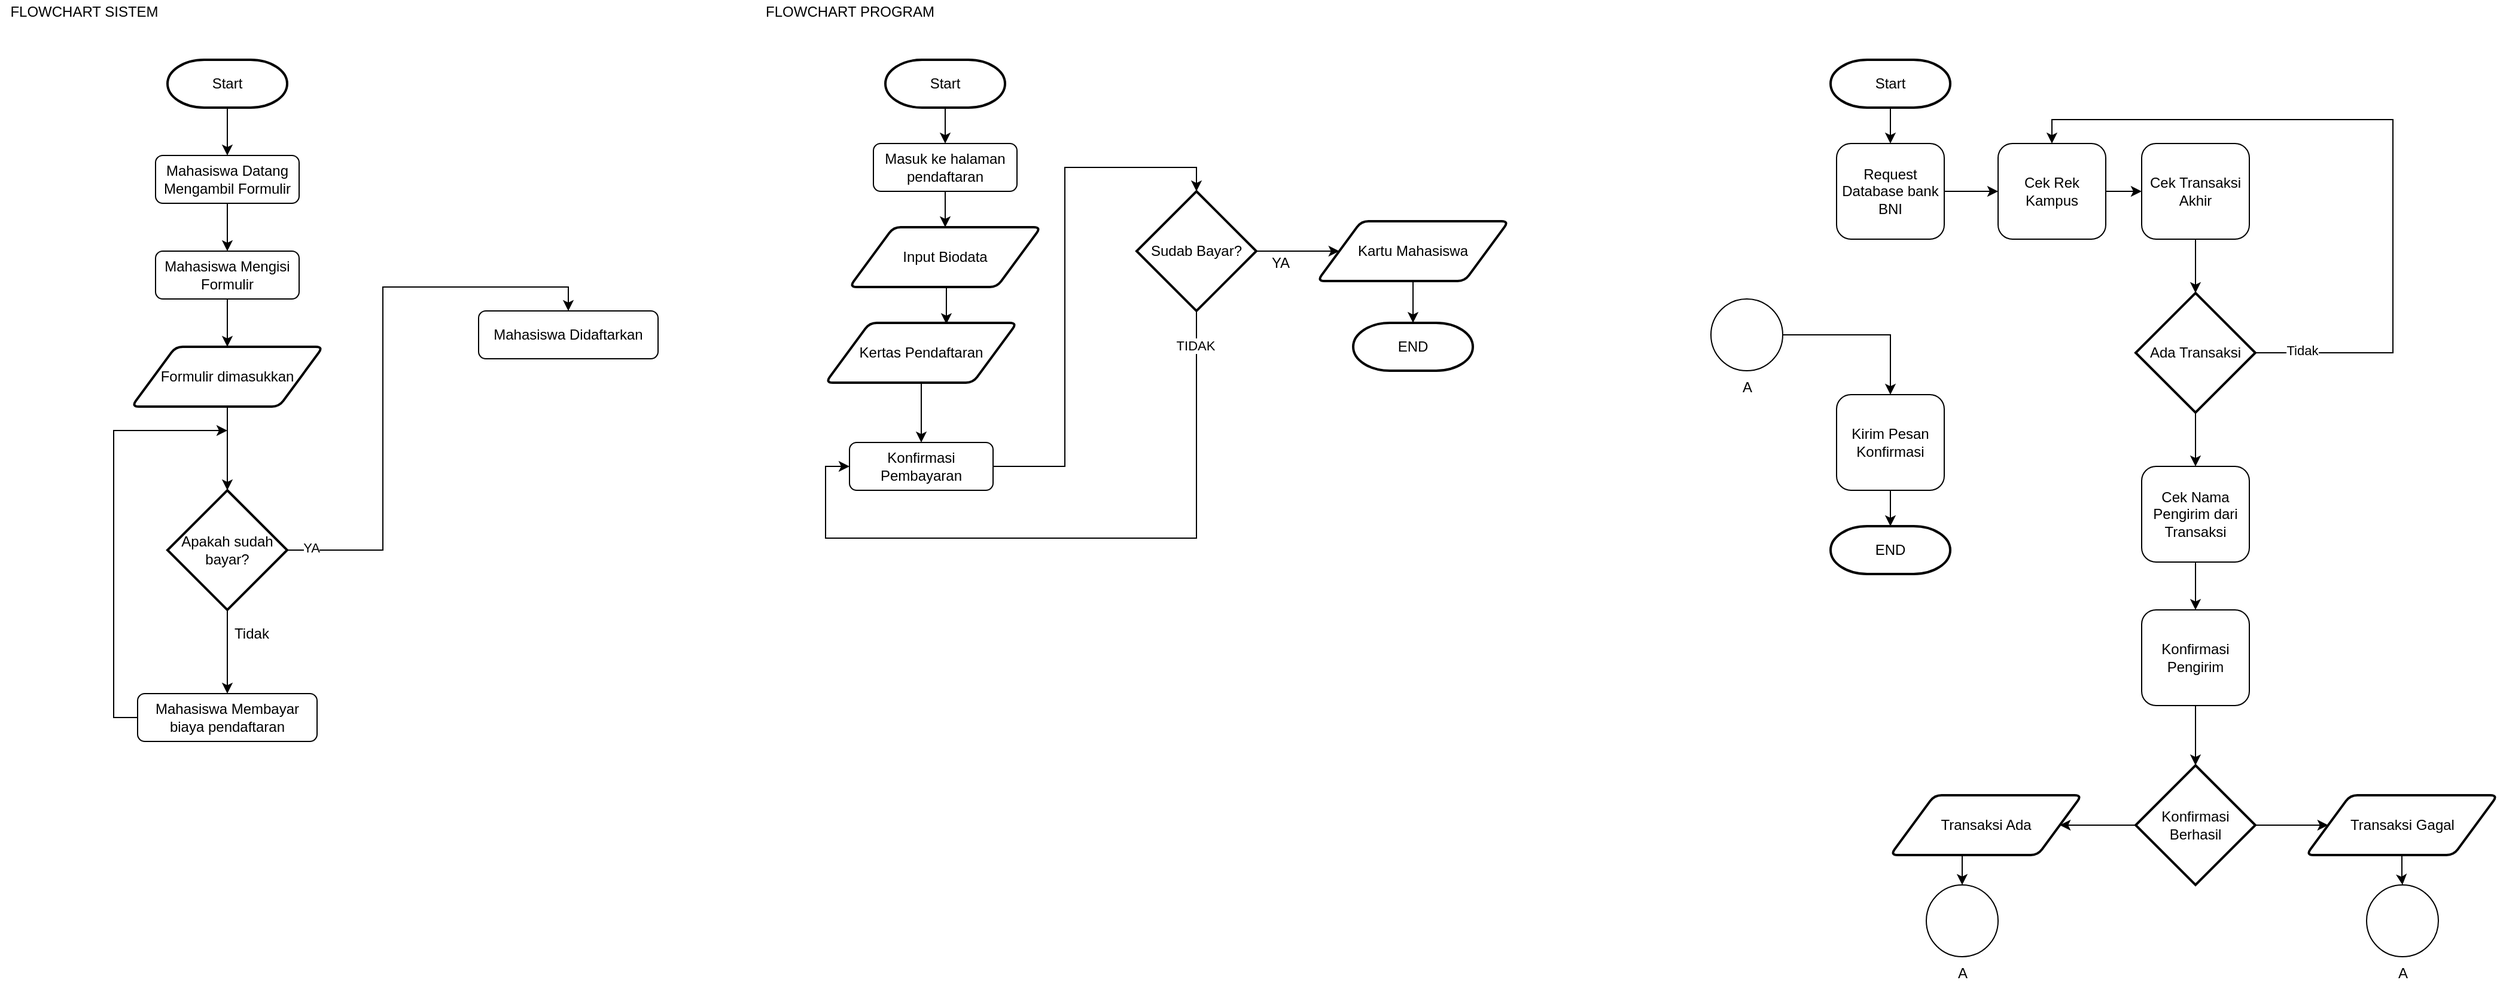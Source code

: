 <mxfile version="13.7.8" type="github">
  <diagram id="C5RBs43oDa-KdzZeNtuy" name="Page-1">
    <mxGraphModel dx="868" dy="520" grid="1" gridSize="10" guides="1" tooltips="1" connect="1" arrows="1" fold="1" page="1" pageScale="1" pageWidth="827" pageHeight="1169" math="0" shadow="0">
      <root>
        <mxCell id="WIyWlLk6GJQsqaUBKTNV-0" />
        <mxCell id="WIyWlLk6GJQsqaUBKTNV-1" parent="WIyWlLk6GJQsqaUBKTNV-0" />
        <mxCell id="hZAb5yGBT-T0NqIuAjGt-6" style="edgeStyle=orthogonalEdgeStyle;rounded=0;orthogonalLoop=1;jettySize=auto;html=1;exitX=0.5;exitY=1;exitDx=0;exitDy=0;exitPerimeter=0;entryX=0.5;entryY=0;entryDx=0;entryDy=0;" edge="1" parent="WIyWlLk6GJQsqaUBKTNV-1" source="hZAb5yGBT-T0NqIuAjGt-1" target="hZAb5yGBT-T0NqIuAjGt-2">
          <mxGeometry relative="1" as="geometry" />
        </mxCell>
        <mxCell id="hZAb5yGBT-T0NqIuAjGt-1" value="Start" style="strokeWidth=2;html=1;shape=mxgraph.flowchart.terminator;whiteSpace=wrap;" vertex="1" parent="WIyWlLk6GJQsqaUBKTNV-1">
          <mxGeometry x="200" y="100" width="100" height="40" as="geometry" />
        </mxCell>
        <mxCell id="hZAb5yGBT-T0NqIuAjGt-7" style="edgeStyle=orthogonalEdgeStyle;rounded=0;orthogonalLoop=1;jettySize=auto;html=1;exitX=0.5;exitY=1;exitDx=0;exitDy=0;entryX=0.5;entryY=0;entryDx=0;entryDy=0;" edge="1" parent="WIyWlLk6GJQsqaUBKTNV-1" source="hZAb5yGBT-T0NqIuAjGt-2" target="hZAb5yGBT-T0NqIuAjGt-3">
          <mxGeometry relative="1" as="geometry" />
        </mxCell>
        <mxCell id="hZAb5yGBT-T0NqIuAjGt-2" value="Mahasiswa Datang Mengambil Formulir" style="rounded=1;whiteSpace=wrap;html=1;fontSize=12;glass=0;strokeWidth=1;shadow=0;" vertex="1" parent="WIyWlLk6GJQsqaUBKTNV-1">
          <mxGeometry x="190" y="180" width="120" height="40" as="geometry" />
        </mxCell>
        <mxCell id="hZAb5yGBT-T0NqIuAjGt-8" style="edgeStyle=orthogonalEdgeStyle;rounded=0;orthogonalLoop=1;jettySize=auto;html=1;exitX=0.5;exitY=1;exitDx=0;exitDy=0;entryX=0.5;entryY=0;entryDx=0;entryDy=0;" edge="1" parent="WIyWlLk6GJQsqaUBKTNV-1" source="hZAb5yGBT-T0NqIuAjGt-3" target="hZAb5yGBT-T0NqIuAjGt-4">
          <mxGeometry relative="1" as="geometry" />
        </mxCell>
        <mxCell id="hZAb5yGBT-T0NqIuAjGt-3" value="Mahasiswa Mengisi Formulir" style="rounded=1;whiteSpace=wrap;html=1;fontSize=12;glass=0;strokeWidth=1;shadow=0;" vertex="1" parent="WIyWlLk6GJQsqaUBKTNV-1">
          <mxGeometry x="190" y="260" width="120" height="40" as="geometry" />
        </mxCell>
        <mxCell id="hZAb5yGBT-T0NqIuAjGt-9" style="edgeStyle=orthogonalEdgeStyle;rounded=0;orthogonalLoop=1;jettySize=auto;html=1;exitX=0.5;exitY=1;exitDx=0;exitDy=0;entryX=0.5;entryY=0;entryDx=0;entryDy=0;entryPerimeter=0;" edge="1" parent="WIyWlLk6GJQsqaUBKTNV-1" source="hZAb5yGBT-T0NqIuAjGt-4" target="hZAb5yGBT-T0NqIuAjGt-5">
          <mxGeometry relative="1" as="geometry" />
        </mxCell>
        <mxCell id="hZAb5yGBT-T0NqIuAjGt-4" value="Formulir dimasukkan" style="shape=parallelogram;html=1;strokeWidth=2;perimeter=parallelogramPerimeter;whiteSpace=wrap;rounded=1;arcSize=12;size=0.23;" vertex="1" parent="WIyWlLk6GJQsqaUBKTNV-1">
          <mxGeometry x="170" y="340" width="160" height="50" as="geometry" />
        </mxCell>
        <mxCell id="hZAb5yGBT-T0NqIuAjGt-11" style="edgeStyle=orthogonalEdgeStyle;rounded=0;orthogonalLoop=1;jettySize=auto;html=1;exitX=1;exitY=0.5;exitDx=0;exitDy=0;exitPerimeter=0;entryX=0.5;entryY=0;entryDx=0;entryDy=0;" edge="1" parent="WIyWlLk6GJQsqaUBKTNV-1" source="hZAb5yGBT-T0NqIuAjGt-5" target="hZAb5yGBT-T0NqIuAjGt-10">
          <mxGeometry relative="1" as="geometry" />
        </mxCell>
        <mxCell id="hZAb5yGBT-T0NqIuAjGt-13" value="YA" style="edgeLabel;html=1;align=center;verticalAlign=middle;resizable=0;points=[];" vertex="1" connectable="0" parent="hZAb5yGBT-T0NqIuAjGt-11">
          <mxGeometry x="-0.918" y="2" relative="1" as="geometry">
            <mxPoint as="offset" />
          </mxGeometry>
        </mxCell>
        <mxCell id="hZAb5yGBT-T0NqIuAjGt-15" style="edgeStyle=orthogonalEdgeStyle;rounded=0;orthogonalLoop=1;jettySize=auto;html=1;exitX=0.5;exitY=1;exitDx=0;exitDy=0;exitPerimeter=0;entryX=0.5;entryY=0;entryDx=0;entryDy=0;" edge="1" parent="WIyWlLk6GJQsqaUBKTNV-1" source="hZAb5yGBT-T0NqIuAjGt-5" target="hZAb5yGBT-T0NqIuAjGt-14">
          <mxGeometry relative="1" as="geometry" />
        </mxCell>
        <mxCell id="hZAb5yGBT-T0NqIuAjGt-5" value="Apakah sudah bayar?" style="strokeWidth=2;html=1;shape=mxgraph.flowchart.decision;whiteSpace=wrap;" vertex="1" parent="WIyWlLk6GJQsqaUBKTNV-1">
          <mxGeometry x="200" y="460" width="100" height="100" as="geometry" />
        </mxCell>
        <mxCell id="hZAb5yGBT-T0NqIuAjGt-10" value="Mahasiswa Didaftarkan" style="rounded=1;whiteSpace=wrap;html=1;fontSize=12;glass=0;strokeWidth=1;shadow=0;" vertex="1" parent="WIyWlLk6GJQsqaUBKTNV-1">
          <mxGeometry x="460" y="310" width="150" height="40" as="geometry" />
        </mxCell>
        <mxCell id="hZAb5yGBT-T0NqIuAjGt-22" style="edgeStyle=orthogonalEdgeStyle;rounded=0;orthogonalLoop=1;jettySize=auto;html=1;exitX=0;exitY=0.5;exitDx=0;exitDy=0;" edge="1" parent="WIyWlLk6GJQsqaUBKTNV-1" source="hZAb5yGBT-T0NqIuAjGt-14">
          <mxGeometry relative="1" as="geometry">
            <mxPoint x="250" y="410" as="targetPoint" />
            <Array as="points">
              <mxPoint x="155" y="650" />
              <mxPoint x="155" y="410" />
            </Array>
          </mxGeometry>
        </mxCell>
        <mxCell id="hZAb5yGBT-T0NqIuAjGt-14" value="Mahasiswa Membayar biaya pendaftaran" style="rounded=1;whiteSpace=wrap;html=1;fontSize=12;glass=0;strokeWidth=1;shadow=0;" vertex="1" parent="WIyWlLk6GJQsqaUBKTNV-1">
          <mxGeometry x="175" y="630" width="150" height="40" as="geometry" />
        </mxCell>
        <mxCell id="hZAb5yGBT-T0NqIuAjGt-23" value="Tidak" style="text;html=1;align=center;verticalAlign=middle;resizable=0;points=[];autosize=1;" vertex="1" parent="WIyWlLk6GJQsqaUBKTNV-1">
          <mxGeometry x="250" y="570" width="40" height="20" as="geometry" />
        </mxCell>
        <mxCell id="hZAb5yGBT-T0NqIuAjGt-24" value="FLOWCHART SISTEM" style="text;html=1;align=center;verticalAlign=middle;resizable=0;points=[];autosize=1;" vertex="1" parent="WIyWlLk6GJQsqaUBKTNV-1">
          <mxGeometry x="60" y="50" width="140" height="20" as="geometry" />
        </mxCell>
        <mxCell id="hZAb5yGBT-T0NqIuAjGt-31" style="edgeStyle=orthogonalEdgeStyle;rounded=0;orthogonalLoop=1;jettySize=auto;html=1;exitX=0.5;exitY=1;exitDx=0;exitDy=0;exitPerimeter=0;entryX=0.5;entryY=0;entryDx=0;entryDy=0;" edge="1" parent="WIyWlLk6GJQsqaUBKTNV-1" source="hZAb5yGBT-T0NqIuAjGt-25" target="hZAb5yGBT-T0NqIuAjGt-26">
          <mxGeometry relative="1" as="geometry" />
        </mxCell>
        <mxCell id="hZAb5yGBT-T0NqIuAjGt-25" value="Start" style="strokeWidth=2;html=1;shape=mxgraph.flowchart.terminator;whiteSpace=wrap;" vertex="1" parent="WIyWlLk6GJQsqaUBKTNV-1">
          <mxGeometry x="800" y="100" width="100" height="40" as="geometry" />
        </mxCell>
        <mxCell id="hZAb5yGBT-T0NqIuAjGt-32" style="edgeStyle=orthogonalEdgeStyle;rounded=0;orthogonalLoop=1;jettySize=auto;html=1;exitX=0.5;exitY=1;exitDx=0;exitDy=0;entryX=0.5;entryY=0;entryDx=0;entryDy=0;" edge="1" parent="WIyWlLk6GJQsqaUBKTNV-1" source="hZAb5yGBT-T0NqIuAjGt-26" target="hZAb5yGBT-T0NqIuAjGt-27">
          <mxGeometry relative="1" as="geometry" />
        </mxCell>
        <mxCell id="hZAb5yGBT-T0NqIuAjGt-26" value="Masuk ke halaman pendaftaran" style="rounded=1;whiteSpace=wrap;html=1;fontSize=12;glass=0;strokeWidth=1;shadow=0;" vertex="1" parent="WIyWlLk6GJQsqaUBKTNV-1">
          <mxGeometry x="790" y="170" width="120" height="40" as="geometry" />
        </mxCell>
        <mxCell id="hZAb5yGBT-T0NqIuAjGt-33" style="edgeStyle=orthogonalEdgeStyle;rounded=0;orthogonalLoop=1;jettySize=auto;html=1;exitX=0.5;exitY=1;exitDx=0;exitDy=0;entryX=0.631;entryY=0.02;entryDx=0;entryDy=0;entryPerimeter=0;" edge="1" parent="WIyWlLk6GJQsqaUBKTNV-1" source="hZAb5yGBT-T0NqIuAjGt-27" target="hZAb5yGBT-T0NqIuAjGt-28">
          <mxGeometry relative="1" as="geometry" />
        </mxCell>
        <mxCell id="hZAb5yGBT-T0NqIuAjGt-27" value="Input Biodata" style="shape=parallelogram;html=1;strokeWidth=2;perimeter=parallelogramPerimeter;whiteSpace=wrap;rounded=1;arcSize=12;size=0.23;" vertex="1" parent="WIyWlLk6GJQsqaUBKTNV-1">
          <mxGeometry x="770" y="240" width="160" height="50" as="geometry" />
        </mxCell>
        <mxCell id="hZAb5yGBT-T0NqIuAjGt-34" style="edgeStyle=orthogonalEdgeStyle;rounded=0;orthogonalLoop=1;jettySize=auto;html=1;exitX=0.5;exitY=1;exitDx=0;exitDy=0;entryX=0.5;entryY=0;entryDx=0;entryDy=0;" edge="1" parent="WIyWlLk6GJQsqaUBKTNV-1" source="hZAb5yGBT-T0NqIuAjGt-28" target="hZAb5yGBT-T0NqIuAjGt-29">
          <mxGeometry relative="1" as="geometry" />
        </mxCell>
        <mxCell id="hZAb5yGBT-T0NqIuAjGt-28" value="Kertas Pendaftaran" style="shape=parallelogram;html=1;strokeWidth=2;perimeter=parallelogramPerimeter;whiteSpace=wrap;rounded=1;arcSize=12;size=0.23;" vertex="1" parent="WIyWlLk6GJQsqaUBKTNV-1">
          <mxGeometry x="750" y="320" width="160" height="50" as="geometry" />
        </mxCell>
        <mxCell id="hZAb5yGBT-T0NqIuAjGt-35" style="edgeStyle=orthogonalEdgeStyle;rounded=0;orthogonalLoop=1;jettySize=auto;html=1;exitX=1;exitY=0.5;exitDx=0;exitDy=0;entryX=0.5;entryY=0;entryDx=0;entryDy=0;entryPerimeter=0;" edge="1" parent="WIyWlLk6GJQsqaUBKTNV-1" source="hZAb5yGBT-T0NqIuAjGt-29" target="hZAb5yGBT-T0NqIuAjGt-30">
          <mxGeometry relative="1" as="geometry" />
        </mxCell>
        <mxCell id="hZAb5yGBT-T0NqIuAjGt-29" value="Konfirmasi Pembayaran" style="rounded=1;whiteSpace=wrap;html=1;fontSize=12;glass=0;strokeWidth=1;shadow=0;" vertex="1" parent="WIyWlLk6GJQsqaUBKTNV-1">
          <mxGeometry x="770" y="420" width="120" height="40" as="geometry" />
        </mxCell>
        <mxCell id="hZAb5yGBT-T0NqIuAjGt-37" style="edgeStyle=orthogonalEdgeStyle;rounded=0;orthogonalLoop=1;jettySize=auto;html=1;exitX=1;exitY=0.5;exitDx=0;exitDy=0;exitPerimeter=0;" edge="1" parent="WIyWlLk6GJQsqaUBKTNV-1" source="hZAb5yGBT-T0NqIuAjGt-30" target="hZAb5yGBT-T0NqIuAjGt-36">
          <mxGeometry relative="1" as="geometry" />
        </mxCell>
        <mxCell id="hZAb5yGBT-T0NqIuAjGt-39" style="edgeStyle=orthogonalEdgeStyle;rounded=0;orthogonalLoop=1;jettySize=auto;html=1;exitX=0.5;exitY=1;exitDx=0;exitDy=0;exitPerimeter=0;entryX=0;entryY=0.5;entryDx=0;entryDy=0;" edge="1" parent="WIyWlLk6GJQsqaUBKTNV-1" source="hZAb5yGBT-T0NqIuAjGt-30" target="hZAb5yGBT-T0NqIuAjGt-29">
          <mxGeometry relative="1" as="geometry">
            <Array as="points">
              <mxPoint x="1060" y="500" />
              <mxPoint x="750" y="500" />
              <mxPoint x="750" y="440" />
            </Array>
          </mxGeometry>
        </mxCell>
        <mxCell id="hZAb5yGBT-T0NqIuAjGt-40" value="TIDAK" style="edgeLabel;html=1;align=center;verticalAlign=middle;resizable=0;points=[];" vertex="1" connectable="0" parent="hZAb5yGBT-T0NqIuAjGt-39">
          <mxGeometry x="-0.9" y="-1" relative="1" as="geometry">
            <mxPoint as="offset" />
          </mxGeometry>
        </mxCell>
        <mxCell id="hZAb5yGBT-T0NqIuAjGt-30" value="Sudab Bayar?" style="strokeWidth=2;html=1;shape=mxgraph.flowchart.decision;whiteSpace=wrap;" vertex="1" parent="WIyWlLk6GJQsqaUBKTNV-1">
          <mxGeometry x="1010" y="210" width="100" height="100" as="geometry" />
        </mxCell>
        <mxCell id="hZAb5yGBT-T0NqIuAjGt-42" style="edgeStyle=orthogonalEdgeStyle;rounded=0;orthogonalLoop=1;jettySize=auto;html=1;exitX=0.5;exitY=1;exitDx=0;exitDy=0;" edge="1" parent="WIyWlLk6GJQsqaUBKTNV-1" source="hZAb5yGBT-T0NqIuAjGt-36" target="hZAb5yGBT-T0NqIuAjGt-41">
          <mxGeometry relative="1" as="geometry" />
        </mxCell>
        <mxCell id="hZAb5yGBT-T0NqIuAjGt-36" value="Kartu Mahasiswa" style="shape=parallelogram;html=1;strokeWidth=2;perimeter=parallelogramPerimeter;whiteSpace=wrap;rounded=1;arcSize=12;size=0.23;" vertex="1" parent="WIyWlLk6GJQsqaUBKTNV-1">
          <mxGeometry x="1161" y="235" width="160" height="50" as="geometry" />
        </mxCell>
        <mxCell id="hZAb5yGBT-T0NqIuAjGt-38" value="YA" style="text;html=1;align=center;verticalAlign=middle;resizable=0;points=[];autosize=1;" vertex="1" parent="WIyWlLk6GJQsqaUBKTNV-1">
          <mxGeometry x="1115" y="260" width="30" height="20" as="geometry" />
        </mxCell>
        <mxCell id="hZAb5yGBT-T0NqIuAjGt-41" value="END" style="strokeWidth=2;html=1;shape=mxgraph.flowchart.terminator;whiteSpace=wrap;" vertex="1" parent="WIyWlLk6GJQsqaUBKTNV-1">
          <mxGeometry x="1191" y="320" width="100" height="40" as="geometry" />
        </mxCell>
        <mxCell id="hZAb5yGBT-T0NqIuAjGt-43" value="FLOWCHART PROGRAM" style="text;html=1;align=center;verticalAlign=middle;resizable=0;points=[];autosize=1;" vertex="1" parent="WIyWlLk6GJQsqaUBKTNV-1">
          <mxGeometry x="690" y="50" width="160" height="20" as="geometry" />
        </mxCell>
        <mxCell id="hZAb5yGBT-T0NqIuAjGt-50" style="edgeStyle=orthogonalEdgeStyle;rounded=0;orthogonalLoop=1;jettySize=auto;html=1;exitX=0.5;exitY=1;exitDx=0;exitDy=0;exitPerimeter=0;entryX=0.5;entryY=0;entryDx=0;entryDy=0;" edge="1" parent="WIyWlLk6GJQsqaUBKTNV-1" source="hZAb5yGBT-T0NqIuAjGt-44" target="hZAb5yGBT-T0NqIuAjGt-45">
          <mxGeometry relative="1" as="geometry" />
        </mxCell>
        <mxCell id="hZAb5yGBT-T0NqIuAjGt-44" value="Start" style="strokeWidth=2;html=1;shape=mxgraph.flowchart.terminator;whiteSpace=wrap;" vertex="1" parent="WIyWlLk6GJQsqaUBKTNV-1">
          <mxGeometry x="1590" y="100" width="100" height="40" as="geometry" />
        </mxCell>
        <mxCell id="hZAb5yGBT-T0NqIuAjGt-51" style="edgeStyle=orthogonalEdgeStyle;rounded=0;orthogonalLoop=1;jettySize=auto;html=1;exitX=1;exitY=0.5;exitDx=0;exitDy=0;entryX=0;entryY=0.5;entryDx=0;entryDy=0;" edge="1" parent="WIyWlLk6GJQsqaUBKTNV-1" source="hZAb5yGBT-T0NqIuAjGt-45" target="hZAb5yGBT-T0NqIuAjGt-46">
          <mxGeometry relative="1" as="geometry" />
        </mxCell>
        <mxCell id="hZAb5yGBT-T0NqIuAjGt-45" value="Request Database bank BNI" style="rounded=1;whiteSpace=wrap;html=1;fontSize=12;glass=0;strokeWidth=1;shadow=0;" vertex="1" parent="WIyWlLk6GJQsqaUBKTNV-1">
          <mxGeometry x="1595" y="170" width="90" height="80" as="geometry" />
        </mxCell>
        <mxCell id="hZAb5yGBT-T0NqIuAjGt-52" style="edgeStyle=orthogonalEdgeStyle;rounded=0;orthogonalLoop=1;jettySize=auto;html=1;exitX=1;exitY=0.5;exitDx=0;exitDy=0;entryX=0;entryY=0.5;entryDx=0;entryDy=0;" edge="1" parent="WIyWlLk6GJQsqaUBKTNV-1" source="hZAb5yGBT-T0NqIuAjGt-46" target="hZAb5yGBT-T0NqIuAjGt-48">
          <mxGeometry relative="1" as="geometry" />
        </mxCell>
        <mxCell id="hZAb5yGBT-T0NqIuAjGt-46" value="Cek Rek Kampus" style="rounded=1;whiteSpace=wrap;html=1;fontSize=12;glass=0;strokeWidth=1;shadow=0;" vertex="1" parent="WIyWlLk6GJQsqaUBKTNV-1">
          <mxGeometry x="1730" y="170" width="90" height="80" as="geometry" />
        </mxCell>
        <mxCell id="hZAb5yGBT-T0NqIuAjGt-53" style="edgeStyle=orthogonalEdgeStyle;rounded=0;orthogonalLoop=1;jettySize=auto;html=1;exitX=0.5;exitY=1;exitDx=0;exitDy=0;entryX=0.5;entryY=0;entryDx=0;entryDy=0;entryPerimeter=0;" edge="1" parent="WIyWlLk6GJQsqaUBKTNV-1" source="hZAb5yGBT-T0NqIuAjGt-48" target="hZAb5yGBT-T0NqIuAjGt-49">
          <mxGeometry relative="1" as="geometry" />
        </mxCell>
        <mxCell id="hZAb5yGBT-T0NqIuAjGt-48" value="Cek Transaksi Akhir" style="rounded=1;whiteSpace=wrap;html=1;fontSize=12;glass=0;strokeWidth=1;shadow=0;" vertex="1" parent="WIyWlLk6GJQsqaUBKTNV-1">
          <mxGeometry x="1850" y="170" width="90" height="80" as="geometry" />
        </mxCell>
        <mxCell id="hZAb5yGBT-T0NqIuAjGt-54" style="edgeStyle=orthogonalEdgeStyle;rounded=0;orthogonalLoop=1;jettySize=auto;html=1;exitX=1;exitY=0.5;exitDx=0;exitDy=0;exitPerimeter=0;entryX=0.5;entryY=0;entryDx=0;entryDy=0;" edge="1" parent="WIyWlLk6GJQsqaUBKTNV-1" source="hZAb5yGBT-T0NqIuAjGt-49" target="hZAb5yGBT-T0NqIuAjGt-46">
          <mxGeometry relative="1" as="geometry">
            <Array as="points">
              <mxPoint x="2060" y="345" />
              <mxPoint x="2060" y="150" />
              <mxPoint x="1775" y="150" />
            </Array>
          </mxGeometry>
        </mxCell>
        <mxCell id="hZAb5yGBT-T0NqIuAjGt-55" value="Tidak" style="edgeLabel;html=1;align=center;verticalAlign=middle;resizable=0;points=[];" vertex="1" connectable="0" parent="hZAb5yGBT-T0NqIuAjGt-54">
          <mxGeometry x="-0.873" y="2" relative="1" as="geometry">
            <mxPoint as="offset" />
          </mxGeometry>
        </mxCell>
        <mxCell id="hZAb5yGBT-T0NqIuAjGt-58" style="edgeStyle=orthogonalEdgeStyle;rounded=0;orthogonalLoop=1;jettySize=auto;html=1;exitX=0.5;exitY=1;exitDx=0;exitDy=0;exitPerimeter=0;" edge="1" parent="WIyWlLk6GJQsqaUBKTNV-1" source="hZAb5yGBT-T0NqIuAjGt-49" target="hZAb5yGBT-T0NqIuAjGt-56">
          <mxGeometry relative="1" as="geometry" />
        </mxCell>
        <mxCell id="hZAb5yGBT-T0NqIuAjGt-49" value="Ada Transaksi" style="strokeWidth=2;html=1;shape=mxgraph.flowchart.decision;whiteSpace=wrap;" vertex="1" parent="WIyWlLk6GJQsqaUBKTNV-1">
          <mxGeometry x="1845" y="295" width="100" height="100" as="geometry" />
        </mxCell>
        <mxCell id="hZAb5yGBT-T0NqIuAjGt-59" style="edgeStyle=orthogonalEdgeStyle;rounded=0;orthogonalLoop=1;jettySize=auto;html=1;exitX=0.5;exitY=1;exitDx=0;exitDy=0;entryX=0.5;entryY=0;entryDx=0;entryDy=0;" edge="1" parent="WIyWlLk6GJQsqaUBKTNV-1" source="hZAb5yGBT-T0NqIuAjGt-56" target="hZAb5yGBT-T0NqIuAjGt-57">
          <mxGeometry relative="1" as="geometry" />
        </mxCell>
        <mxCell id="hZAb5yGBT-T0NqIuAjGt-56" value="Cek Nama Pengirim dari Transaksi&lt;span style=&quot;color: rgba(0 , 0 , 0 , 0) ; font-family: monospace ; font-size: 0px&quot;&gt;%3CmxGraphModel%3E%3Croot%3E%3CmxCell%20id%3D%220%22%2F%3E%3CmxCell%20id%3D%221%22%20parent%3D%220%22%2F%3E%3CmxCell%20id%3D%222%22%20value%3D%22Cek%20Transaksi%20Akhir%22%20style%3D%22rounded%3D1%3BwhiteSpace%3Dwrap%3Bhtml%3D1%3BfontSize%3D12%3Bglass%3D0%3BstrokeWidth%3D1%3Bshadow%3D0%3B%22%20vertex%3D%221%22%20parent%3D%221%22%3E%3CmxGeometry%20x%3D%221850%22%20y%3D%22170%22%20width%3D%2290%22%20height%3D%2280%22%20as%3D%22geometry%22%2F%3E%3C%2FmxCell%3E%3C%2Froot%3E%3C%2FmxGraphModel%3E&lt;/span&gt;" style="rounded=1;whiteSpace=wrap;html=1;fontSize=12;glass=0;strokeWidth=1;shadow=0;" vertex="1" parent="WIyWlLk6GJQsqaUBKTNV-1">
          <mxGeometry x="1850" y="440" width="90" height="80" as="geometry" />
        </mxCell>
        <mxCell id="hZAb5yGBT-T0NqIuAjGt-63" style="edgeStyle=orthogonalEdgeStyle;rounded=0;orthogonalLoop=1;jettySize=auto;html=1;exitX=0.5;exitY=1;exitDx=0;exitDy=0;entryX=0.5;entryY=0;entryDx=0;entryDy=0;entryPerimeter=0;" edge="1" parent="WIyWlLk6GJQsqaUBKTNV-1" source="hZAb5yGBT-T0NqIuAjGt-57" target="hZAb5yGBT-T0NqIuAjGt-60">
          <mxGeometry relative="1" as="geometry" />
        </mxCell>
        <mxCell id="hZAb5yGBT-T0NqIuAjGt-57" value="Konfirmasi Pengirim" style="rounded=1;whiteSpace=wrap;html=1;fontSize=12;glass=0;strokeWidth=1;shadow=0;" vertex="1" parent="WIyWlLk6GJQsqaUBKTNV-1">
          <mxGeometry x="1850" y="560" width="90" height="80" as="geometry" />
        </mxCell>
        <mxCell id="hZAb5yGBT-T0NqIuAjGt-64" style="edgeStyle=orthogonalEdgeStyle;rounded=0;orthogonalLoop=1;jettySize=auto;html=1;exitX=1;exitY=0.5;exitDx=0;exitDy=0;exitPerimeter=0;" edge="1" parent="WIyWlLk6GJQsqaUBKTNV-1" source="hZAb5yGBT-T0NqIuAjGt-60" target="hZAb5yGBT-T0NqIuAjGt-61">
          <mxGeometry relative="1" as="geometry" />
        </mxCell>
        <mxCell id="hZAb5yGBT-T0NqIuAjGt-65" style="edgeStyle=orthogonalEdgeStyle;rounded=0;orthogonalLoop=1;jettySize=auto;html=1;exitX=0;exitY=0.5;exitDx=0;exitDy=0;exitPerimeter=0;" edge="1" parent="WIyWlLk6GJQsqaUBKTNV-1" source="hZAb5yGBT-T0NqIuAjGt-60" target="hZAb5yGBT-T0NqIuAjGt-62">
          <mxGeometry relative="1" as="geometry" />
        </mxCell>
        <mxCell id="hZAb5yGBT-T0NqIuAjGt-60" value="Konfirmasi Berhasil" style="strokeWidth=2;html=1;shape=mxgraph.flowchart.decision;whiteSpace=wrap;" vertex="1" parent="WIyWlLk6GJQsqaUBKTNV-1">
          <mxGeometry x="1845" y="690" width="100" height="100" as="geometry" />
        </mxCell>
        <mxCell id="hZAb5yGBT-T0NqIuAjGt-76" style="edgeStyle=orthogonalEdgeStyle;rounded=0;orthogonalLoop=1;jettySize=auto;html=1;exitX=0.5;exitY=1;exitDx=0;exitDy=0;" edge="1" parent="WIyWlLk6GJQsqaUBKTNV-1" source="hZAb5yGBT-T0NqIuAjGt-61" target="hZAb5yGBT-T0NqIuAjGt-74">
          <mxGeometry relative="1" as="geometry" />
        </mxCell>
        <mxCell id="hZAb5yGBT-T0NqIuAjGt-61" value="Transaksi Gagal" style="shape=parallelogram;html=1;strokeWidth=2;perimeter=parallelogramPerimeter;whiteSpace=wrap;rounded=1;arcSize=12;size=0.23;" vertex="1" parent="WIyWlLk6GJQsqaUBKTNV-1">
          <mxGeometry x="1987.5" y="715" width="160" height="50" as="geometry" />
        </mxCell>
        <mxCell id="hZAb5yGBT-T0NqIuAjGt-75" style="edgeStyle=orthogonalEdgeStyle;rounded=0;orthogonalLoop=1;jettySize=auto;html=1;exitX=0.5;exitY=1;exitDx=0;exitDy=0;entryX=0.5;entryY=0;entryDx=0;entryDy=0;entryPerimeter=0;" edge="1" parent="WIyWlLk6GJQsqaUBKTNV-1" source="hZAb5yGBT-T0NqIuAjGt-62" target="hZAb5yGBT-T0NqIuAjGt-73">
          <mxGeometry relative="1" as="geometry" />
        </mxCell>
        <mxCell id="hZAb5yGBT-T0NqIuAjGt-62" value="Transaksi Ada" style="shape=parallelogram;html=1;strokeWidth=2;perimeter=parallelogramPerimeter;whiteSpace=wrap;rounded=1;arcSize=12;size=0.23;" vertex="1" parent="WIyWlLk6GJQsqaUBKTNV-1">
          <mxGeometry x="1640" y="715" width="160" height="50" as="geometry" />
        </mxCell>
        <mxCell id="hZAb5yGBT-T0NqIuAjGt-68" style="edgeStyle=orthogonalEdgeStyle;rounded=0;orthogonalLoop=1;jettySize=auto;html=1;exitX=0.5;exitY=1;exitDx=0;exitDy=0;entryX=0.5;entryY=0;entryDx=0;entryDy=0;entryPerimeter=0;" edge="1" parent="WIyWlLk6GJQsqaUBKTNV-1" source="hZAb5yGBT-T0NqIuAjGt-66" target="hZAb5yGBT-T0NqIuAjGt-67">
          <mxGeometry relative="1" as="geometry" />
        </mxCell>
        <mxCell id="hZAb5yGBT-T0NqIuAjGt-66" value="Kirim Pesan Konfirmasi" style="rounded=1;whiteSpace=wrap;html=1;fontSize=12;glass=0;strokeWidth=1;shadow=0;" vertex="1" parent="WIyWlLk6GJQsqaUBKTNV-1">
          <mxGeometry x="1595" y="380" width="90" height="80" as="geometry" />
        </mxCell>
        <mxCell id="hZAb5yGBT-T0NqIuAjGt-67" value="END" style="strokeWidth=2;html=1;shape=mxgraph.flowchart.terminator;whiteSpace=wrap;" vertex="1" parent="WIyWlLk6GJQsqaUBKTNV-1">
          <mxGeometry x="1590" y="490" width="100" height="40" as="geometry" />
        </mxCell>
        <mxCell id="hZAb5yGBT-T0NqIuAjGt-70" style="edgeStyle=orthogonalEdgeStyle;rounded=0;orthogonalLoop=1;jettySize=auto;html=1;exitX=1;exitY=0.5;exitDx=0;exitDy=0;exitPerimeter=0;entryX=0.5;entryY=0;entryDx=0;entryDy=0;" edge="1" parent="WIyWlLk6GJQsqaUBKTNV-1" source="hZAb5yGBT-T0NqIuAjGt-69" target="hZAb5yGBT-T0NqIuAjGt-66">
          <mxGeometry relative="1" as="geometry" />
        </mxCell>
        <mxCell id="hZAb5yGBT-T0NqIuAjGt-69" value="A" style="verticalLabelPosition=bottom;verticalAlign=top;html=1;shape=mxgraph.flowchart.on-page_reference;" vertex="1" parent="WIyWlLk6GJQsqaUBKTNV-1">
          <mxGeometry x="1490" y="300" width="60" height="60" as="geometry" />
        </mxCell>
        <mxCell id="hZAb5yGBT-T0NqIuAjGt-73" value="A" style="verticalLabelPosition=bottom;verticalAlign=top;html=1;shape=mxgraph.flowchart.on-page_reference;" vertex="1" parent="WIyWlLk6GJQsqaUBKTNV-1">
          <mxGeometry x="1670" y="790" width="60" height="60" as="geometry" />
        </mxCell>
        <mxCell id="hZAb5yGBT-T0NqIuAjGt-74" value="A" style="verticalLabelPosition=bottom;verticalAlign=top;html=1;shape=mxgraph.flowchart.on-page_reference;" vertex="1" parent="WIyWlLk6GJQsqaUBKTNV-1">
          <mxGeometry x="2038" y="790" width="60" height="60" as="geometry" />
        </mxCell>
      </root>
    </mxGraphModel>
  </diagram>
</mxfile>
